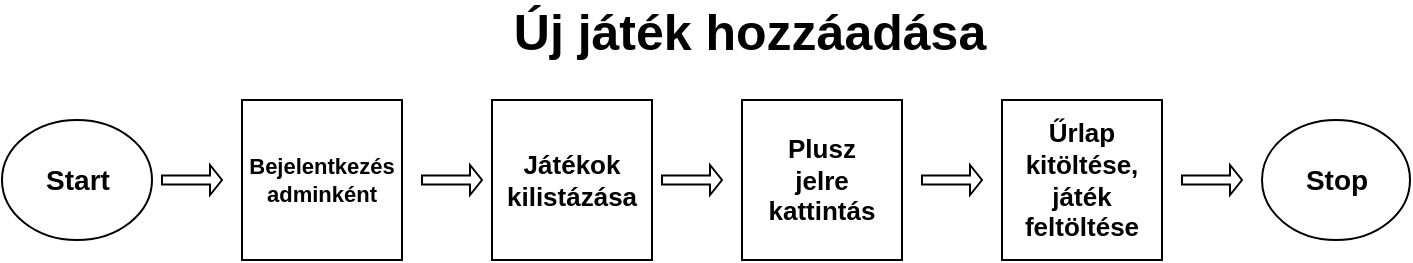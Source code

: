 <mxfile version="15.4.0" type="device"><diagram id="eOC9jsHB6YIzVRr54N01" name="1 oldal"><mxGraphModel dx="1068" dy="806" grid="1" gridSize="10" guides="1" tooltips="1" connect="1" arrows="1" fold="1" page="1" pageScale="1" pageWidth="827" pageHeight="1169" math="0" shadow="0"><root><mxCell id="0"/><mxCell id="1" parent="0"/><mxCell id="HC5lGqJAkfqnCGxB3ixx-12" value="" style="shape=singleArrow;whiteSpace=wrap;html=1;fontSize=14;" vertex="1" parent="1"><mxGeometry x="120" y="322.5" width="30" height="15" as="geometry"/></mxCell><mxCell id="HC5lGqJAkfqnCGxB3ixx-13" value="" style="group" vertex="1" connectable="0" parent="1"><mxGeometry x="40" y="300" width="75" height="60" as="geometry"/></mxCell><mxCell id="HC5lGqJAkfqnCGxB3ixx-1" value="" style="ellipse;whiteSpace=wrap;html=1;" vertex="1" parent="HC5lGqJAkfqnCGxB3ixx-13"><mxGeometry width="75" height="60" as="geometry"/></mxCell><mxCell id="HC5lGqJAkfqnCGxB3ixx-6" value="Start" style="text;html=1;strokeColor=none;fillColor=none;align=center;verticalAlign=middle;whiteSpace=wrap;rounded=0;fontStyle=1;fontSize=14;" vertex="1" parent="HC5lGqJAkfqnCGxB3ixx-13"><mxGeometry x="18.75" y="18.75" width="37.5" height="22.5" as="geometry"/></mxCell><mxCell id="HC5lGqJAkfqnCGxB3ixx-16" value="" style="group;fontStyle=0" vertex="1" connectable="0" parent="1"><mxGeometry x="410" y="290" width="80" height="80" as="geometry"/></mxCell><mxCell id="HC5lGqJAkfqnCGxB3ixx-4" value="" style="whiteSpace=wrap;html=1;aspect=fixed;fontStyle=0" vertex="1" parent="HC5lGqJAkfqnCGxB3ixx-16"><mxGeometry width="80" height="80" as="geometry"/></mxCell><mxCell id="HC5lGqJAkfqnCGxB3ixx-10" value="Plusz jelre kattintás" style="text;html=1;strokeColor=none;fillColor=none;align=center;verticalAlign=middle;whiteSpace=wrap;rounded=0;fontStyle=1;fontSize=13;" vertex="1" parent="HC5lGqJAkfqnCGxB3ixx-16"><mxGeometry x="10" y="25" width="60" height="30" as="geometry"/></mxCell><mxCell id="HC5lGqJAkfqnCGxB3ixx-17" value="" style="group" vertex="1" connectable="0" parent="1"><mxGeometry x="670" y="300" width="74" height="60" as="geometry"/></mxCell><mxCell id="HC5lGqJAkfqnCGxB3ixx-5" value="" style="ellipse;whiteSpace=wrap;html=1;" vertex="1" parent="HC5lGqJAkfqnCGxB3ixx-17"><mxGeometry width="74" height="60" as="geometry"/></mxCell><mxCell id="HC5lGqJAkfqnCGxB3ixx-11" value="Stop" style="text;html=1;strokeColor=none;fillColor=none;align=center;verticalAlign=middle;whiteSpace=wrap;rounded=0;fontStyle=1;fontSize=14;" vertex="1" parent="HC5lGqJAkfqnCGxB3ixx-17"><mxGeometry x="18.5" y="18.75" width="37" height="22.5" as="geometry"/></mxCell><mxCell id="HC5lGqJAkfqnCGxB3ixx-27" value="Új játék hozzáadása" style="text;html=1;strokeColor=none;fillColor=none;align=center;verticalAlign=middle;whiteSpace=wrap;rounded=0;fontSize=25;fontStyle=1" vertex="1" parent="1"><mxGeometry x="254" y="240" width="320" height="30" as="geometry"/></mxCell><mxCell id="HC5lGqJAkfqnCGxB3ixx-2" value="" style="whiteSpace=wrap;html=1;aspect=fixed;" vertex="1" parent="1"><mxGeometry x="160" y="290" width="80" height="80" as="geometry"/></mxCell><mxCell id="HC5lGqJAkfqnCGxB3ixx-8" value="Bejelentkezés&lt;br style=&quot;font-size: 11px;&quot;&gt;adminként" style="text;html=1;strokeColor=none;fillColor=none;align=center;verticalAlign=middle;whiteSpace=wrap;rounded=0;fontStyle=1;fontSize=11;" vertex="1" parent="1"><mxGeometry x="170" y="315" width="60" height="30" as="geometry"/></mxCell><mxCell id="HC5lGqJAkfqnCGxB3ixx-29" value="" style="whiteSpace=wrap;html=1;aspect=fixed;" vertex="1" parent="1"><mxGeometry x="285" y="290" width="80" height="80" as="geometry"/></mxCell><mxCell id="HC5lGqJAkfqnCGxB3ixx-30" value="Játékok kilistázása" style="text;html=1;strokeColor=none;fillColor=none;align=center;verticalAlign=middle;whiteSpace=wrap;rounded=0;fontStyle=1;fontSize=13;" vertex="1" parent="1"><mxGeometry x="295" y="315" width="60" height="30" as="geometry"/></mxCell><mxCell id="HC5lGqJAkfqnCGxB3ixx-31" value="" style="shape=singleArrow;whiteSpace=wrap;html=1;fontSize=14;" vertex="1" parent="1"><mxGeometry x="250" y="322.5" width="30" height="15" as="geometry"/></mxCell><mxCell id="HC5lGqJAkfqnCGxB3ixx-32" value="" style="shape=singleArrow;whiteSpace=wrap;html=1;fontSize=14;" vertex="1" parent="1"><mxGeometry x="370" y="322.5" width="30" height="15" as="geometry"/></mxCell><mxCell id="HC5lGqJAkfqnCGxB3ixx-33" value="" style="shape=singleArrow;whiteSpace=wrap;html=1;fontSize=14;" vertex="1" parent="1"><mxGeometry x="500" y="322.5" width="30" height="15" as="geometry"/></mxCell><mxCell id="HC5lGqJAkfqnCGxB3ixx-34" value="" style="group;fontStyle=0" vertex="1" connectable="0" parent="1"><mxGeometry x="540" y="290" width="80" height="80" as="geometry"/></mxCell><mxCell id="HC5lGqJAkfqnCGxB3ixx-35" value="" style="whiteSpace=wrap;html=1;aspect=fixed;fontStyle=0" vertex="1" parent="HC5lGqJAkfqnCGxB3ixx-34"><mxGeometry width="80" height="80" as="geometry"/></mxCell><mxCell id="HC5lGqJAkfqnCGxB3ixx-36" value="Űrlap kitöltése, játék feltöltése" style="text;html=1;strokeColor=none;fillColor=none;align=center;verticalAlign=middle;whiteSpace=wrap;rounded=0;fontStyle=1;fontSize=13;" vertex="1" parent="HC5lGqJAkfqnCGxB3ixx-34"><mxGeometry x="10" y="25" width="60" height="30" as="geometry"/></mxCell><mxCell id="HC5lGqJAkfqnCGxB3ixx-37" value="" style="shape=singleArrow;whiteSpace=wrap;html=1;fontSize=14;" vertex="1" parent="1"><mxGeometry x="630" y="322.5" width="30" height="15" as="geometry"/></mxCell></root></mxGraphModel></diagram></mxfile>